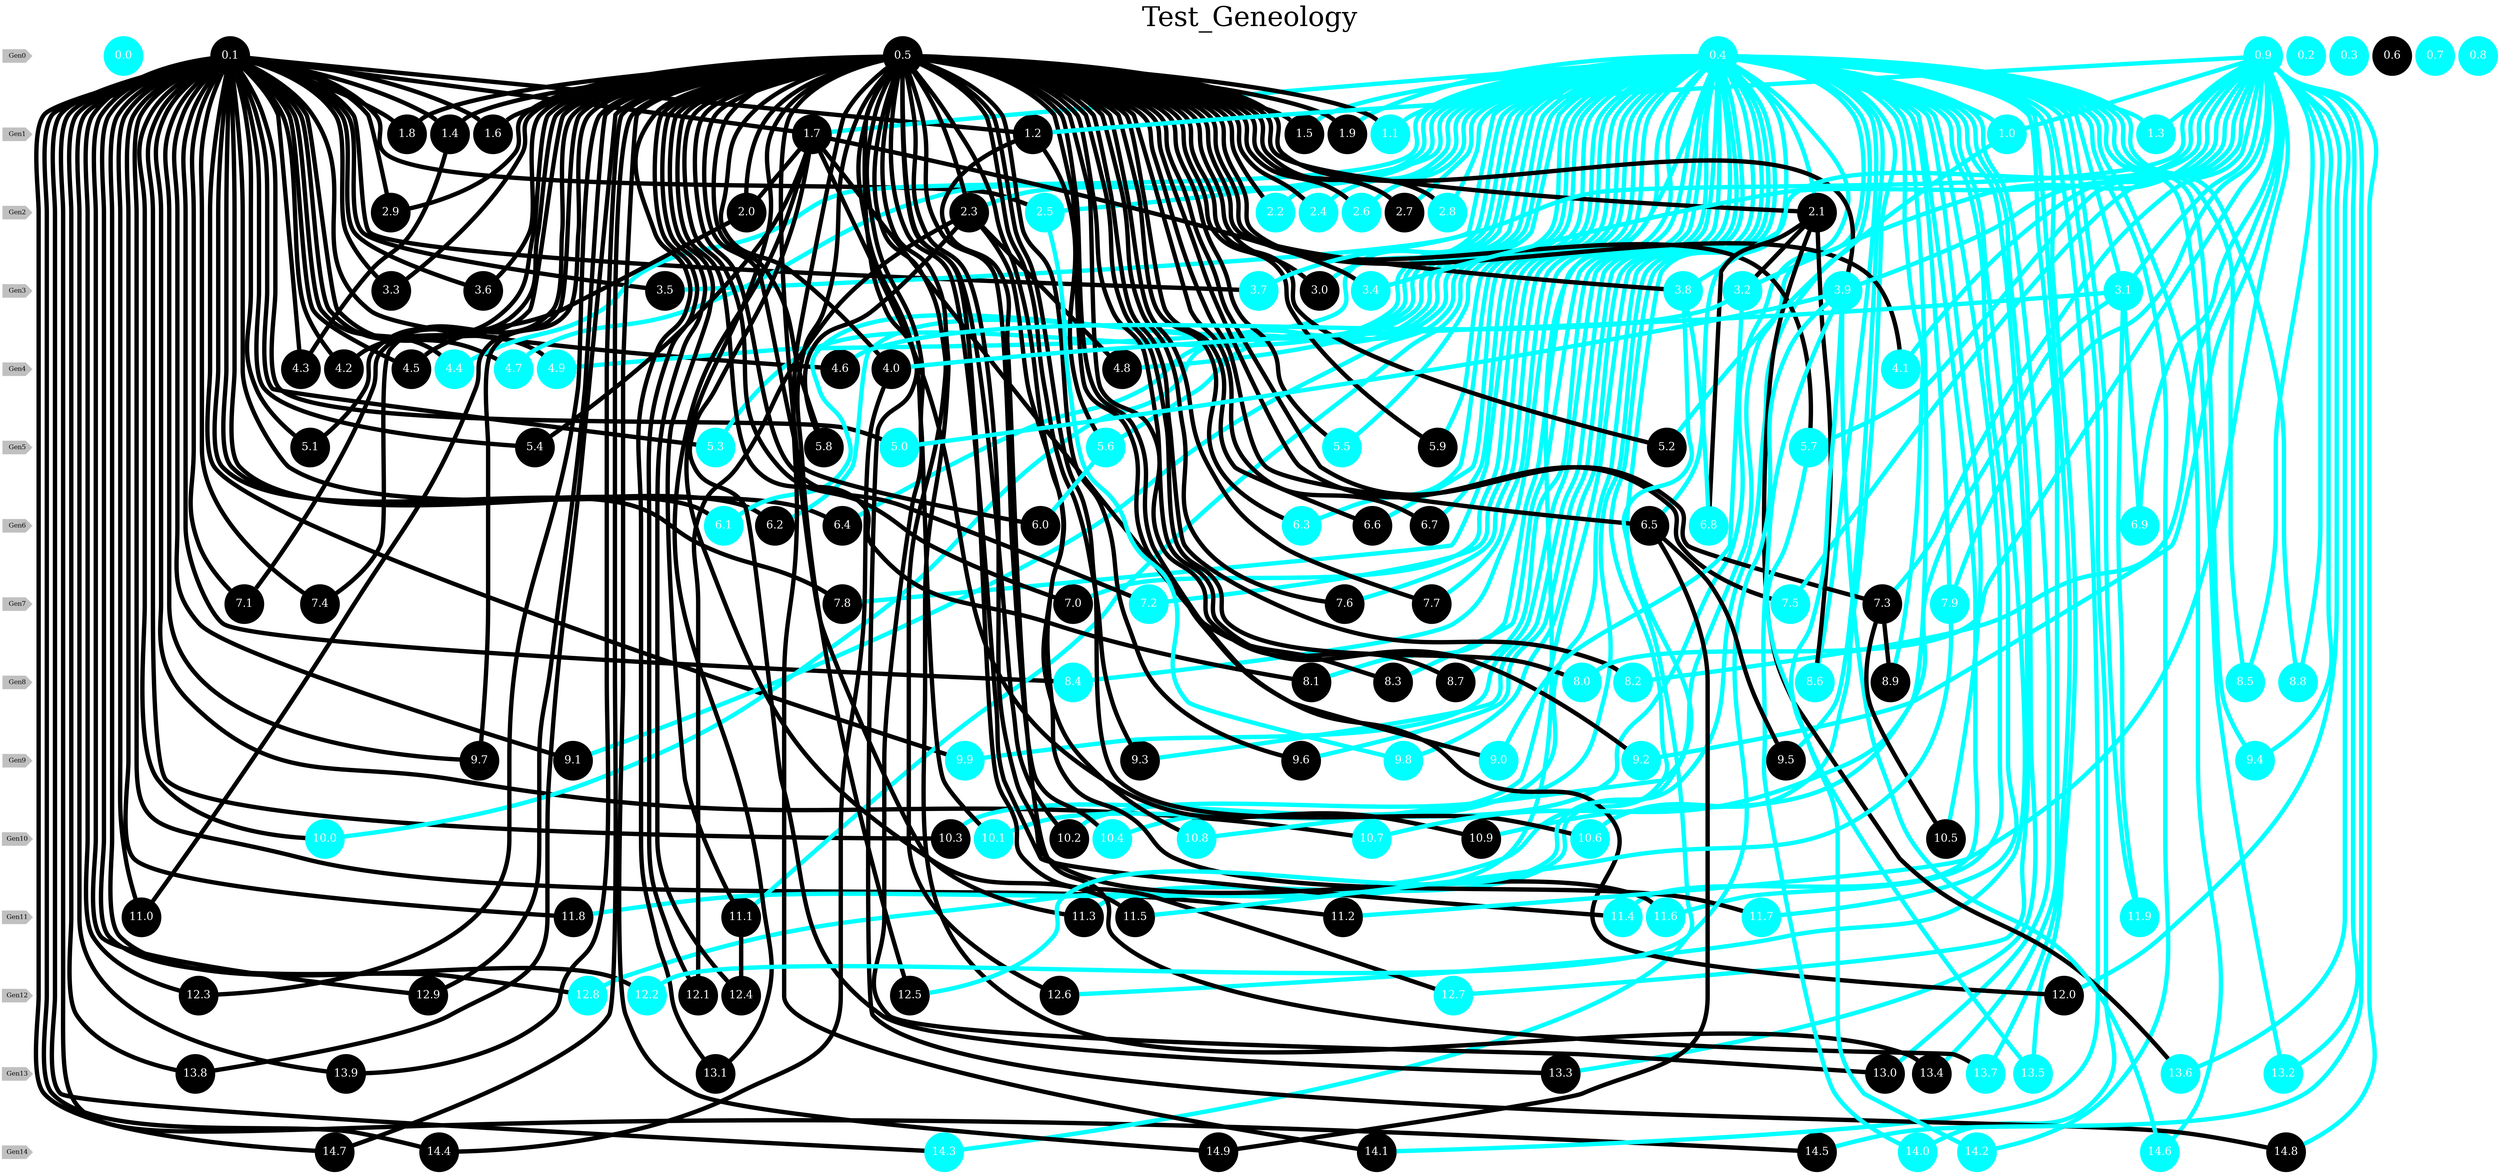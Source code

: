 graph Test_Geneology{
   label=<<FONT POINT-SIZE='50'>Test_Geneology</FONT>>;
   labelloc=tp;
   graph [splines=splines];
   graph [nodesep=0.1];
   graph [ranksep=1];
   node [style=filled];
   node [fontcolor=white];
   node [fixedsize=true];
   subgraph generations_labels {
       node[color=grey style=filled fontsize=12 shape=cds fontcolor=black fixedsize=false];edge[style=invis]
      Gen0 -- Gen1 -- Gen2 -- Gen3 -- Gen4 -- Gen5 -- Gen6 -- Gen7 -- Gen8 -- Gen9 -- Gen10 -- Gen11 -- Gen12 -- Gen13 -- Gen14;
   }
   {rank=same;Gen0;0.0;0.1;0.2;0.3;0.4;0.5;0.6;0.7;0.8;0.9;}
   {rank=same;Gen1;1.0;1.1;1.2;1.3;1.4;1.5;1.6;1.7;1.8;1.9;}
   {rank=same;Gen2;2.0;2.1;2.2;2.3;2.4;2.5;2.6;2.7;2.8;2.9;}
   {rank=same;Gen3;3.0;3.1;3.2;3.3;3.4;3.5;3.6;3.7;3.8;3.9;}
   {rank=same;Gen4;4.0;4.1;4.2;4.3;4.4;4.5;4.6;4.7;4.8;4.9;}
   {rank=same;Gen5;5.0;5.1;5.2;5.3;5.4;5.5;5.6;5.7;5.8;5.9;}
   {rank=same;Gen6;6.0;6.1;6.2;6.3;6.4;6.5;6.6;6.7;6.8;6.9;}
   {rank=same;Gen7;7.0;7.1;7.2;7.3;7.4;7.5;7.6;7.7;7.8;7.9;}
   {rank=same;Gen8;8.0;8.1;8.2;8.3;8.4;8.5;8.6;8.7;8.8;8.9;}
   {rank=same;Gen9;9.0;9.1;9.2;9.3;9.4;9.5;9.6;9.7;9.8;9.9;}
   {rank=same;Gen10;10.0;10.1;10.2;10.3;10.4;10.5;10.6;10.7;10.8;10.9;}
   {rank=same;Gen11;11.0;11.1;11.2;11.3;11.4;11.5;11.6;11.7;11.8;11.9;}
   {rank=same;Gen12;12.0;12.1;12.2;12.3;12.4;12.5;12.6;12.7;12.8;12.9;}
   {rank=same;Gen13;13.0;13.1;13.2;13.3;13.4;13.5;13.6;13.7;13.8;13.9;}
   {rank=same;Gen14;14.0;14.1;14.2;14.3;14.4;14.5;14.6;14.7;14.8;14.9;}
    0.0 [color=cyan shape=circle width=1 fontsize=20.0];
    0.1 [color=black shape=circle width=1 fontsize=20.0];
    0.2 [color=cyan shape=circle width=1 fontsize=20.0];
    0.3 [color=cyan shape=circle width=1 fontsize=20.0];
    0.4 [color=cyan shape=circle width=1 fontsize=20.0];
    0.5 [color=black shape=circle width=1 fontsize=20.0];
    0.6 [color=black shape=circle width=1 fontsize=20.0];
    0.7 [color=cyan shape=circle width=1 fontsize=20.0];
    0.8 [color=cyan shape=circle width=1 fontsize=20.0];
    0.9 [color=cyan shape=circle width=1 fontsize=20.0];
    1.0 [color=cyan shape=circle width=1 fontsize=20.0];
    1.1 [color=cyan shape=circle width=1 fontsize=20.0];
    1.2 [color=black shape=circle width=1 fontsize=20.0];
    1.3 [color=cyan shape=circle width=1 fontsize=20.0];
    1.4 [color=black shape=circle width=1 fontsize=20.0];
    1.5 [color=black shape=circle width=1 fontsize=20.0];
    1.6 [color=black shape=circle width=1 fontsize=20.0];
    1.7 [color=black shape=circle width=1 fontsize=20.0];
    1.8 [color=black shape=circle width=1 fontsize=20.0];
    1.9 [color=black shape=circle width=1 fontsize=20.0];
    2.0 [color=black shape=circle width=1 fontsize=20.0];
    2.1 [color=black shape=circle width=1 fontsize=20.0];
    2.2 [color=cyan shape=circle width=1 fontsize=20.0];
    2.3 [color=black shape=circle width=1 fontsize=20.0];
    2.4 [color=cyan shape=circle width=1 fontsize=20.0];
    2.5 [color=cyan shape=circle width=1 fontsize=20.0];
    2.6 [color=cyan shape=circle width=1 fontsize=20.0];
    2.7 [color=black shape=circle width=1 fontsize=20.0];
    2.8 [color=cyan shape=circle width=1 fontsize=20.0];
    2.9 [color=black shape=circle width=1 fontsize=20.0];
    3.0 [color=black shape=circle width=1 fontsize=20.0];
    3.1 [color=cyan shape=circle width=1 fontsize=20.0];
    3.2 [color=cyan shape=circle width=1 fontsize=20.0];
    3.3 [color=black shape=circle width=1 fontsize=20.0];
    3.4 [color=cyan shape=circle width=1 fontsize=20.0];
    3.5 [color=black shape=circle width=1 fontsize=20.0];
    3.6 [color=black shape=circle width=1 fontsize=20.0];
    3.7 [color=cyan shape=circle width=1 fontsize=20.0];
    3.8 [color=cyan shape=circle width=1 fontsize=20.0];
    3.9 [color=cyan shape=circle width=1 fontsize=20.0];
    4.0 [color=black shape=circle width=1 fontsize=20.0];
    4.1 [color=cyan shape=circle width=1 fontsize=20.0];
    4.2 [color=black shape=circle width=1 fontsize=20.0];
    4.3 [color=black shape=circle width=1 fontsize=20.0];
    4.4 [color=cyan shape=circle width=1 fontsize=20.0];
    4.5 [color=black shape=circle width=1 fontsize=20.0];
    4.6 [color=black shape=circle width=1 fontsize=20.0];
    4.7 [color=cyan shape=circle width=1 fontsize=20.0];
    4.8 [color=black shape=circle width=1 fontsize=20.0];
    4.9 [color=cyan shape=circle width=1 fontsize=20.0];
    5.0 [color=cyan shape=circle width=1 fontsize=20.0];
    5.1 [color=black shape=circle width=1 fontsize=20.0];
    5.2 [color=black shape=circle width=1 fontsize=20.0];
    5.3 [color=cyan shape=circle width=1 fontsize=20.0];
    5.4 [color=black shape=circle width=1 fontsize=20.0];
    5.5 [color=cyan shape=circle width=1 fontsize=20.0];
    5.6 [color=cyan shape=circle width=1 fontsize=20.0];
    5.7 [color=cyan shape=circle width=1 fontsize=20.0];
    5.8 [color=black shape=circle width=1 fontsize=20.0];
    5.9 [color=black shape=circle width=1 fontsize=20.0];
    6.0 [color=black shape=circle width=1 fontsize=20.0];
    6.1 [color=cyan shape=circle width=1 fontsize=20.0];
    6.2 [color=black shape=circle width=1 fontsize=20.0];
    6.3 [color=cyan shape=circle width=1 fontsize=20.0];
    6.4 [color=black shape=circle width=1 fontsize=20.0];
    6.5 [color=black shape=circle width=1 fontsize=20.0];
    6.6 [color=black shape=circle width=1 fontsize=20.0];
    6.7 [color=black shape=circle width=1 fontsize=20.0];
    6.8 [color=cyan shape=circle width=1 fontsize=20.0];
    6.9 [color=cyan shape=circle width=1 fontsize=20.0];
    7.0 [color=black shape=circle width=1 fontsize=20.0];
    7.1 [color=black shape=circle width=1 fontsize=20.0];
    7.2 [color=cyan shape=circle width=1 fontsize=20.0];
    7.3 [color=black shape=circle width=1 fontsize=20.0];
    7.4 [color=black shape=circle width=1 fontsize=20.0];
    7.5 [color=cyan shape=circle width=1 fontsize=20.0];
    7.6 [color=black shape=circle width=1 fontsize=20.0];
    7.7 [color=black shape=circle width=1 fontsize=20.0];
    7.8 [color=black shape=circle width=1 fontsize=20.0];
    7.9 [color=cyan shape=circle width=1 fontsize=20.0];
    8.0 [color=cyan shape=circle width=1 fontsize=20.0];
    8.1 [color=black shape=circle width=1 fontsize=20.0];
    8.2 [color=cyan shape=circle width=1 fontsize=20.0];
    8.3 [color=black shape=circle width=1 fontsize=20.0];
    8.4 [color=cyan shape=circle width=1 fontsize=20.0];
    8.5 [color=cyan shape=circle width=1 fontsize=20.0];
    8.6 [color=cyan shape=circle width=1 fontsize=20.0];
    8.7 [color=black shape=circle width=1 fontsize=20.0];
    8.8 [color=cyan shape=circle width=1 fontsize=20.0];
    8.9 [color=black shape=circle width=1 fontsize=20.0];
    9.0 [color=cyan shape=circle width=1 fontsize=20.0];
    9.1 [color=black shape=circle width=1 fontsize=20.0];
    9.2 [color=cyan shape=circle width=1 fontsize=20.0];
    9.3 [color=black shape=circle width=1 fontsize=20.0];
    9.4 [color=cyan shape=circle width=1 fontsize=20.0];
    9.5 [color=black shape=circle width=1 fontsize=20.0];
    9.6 [color=black shape=circle width=1 fontsize=20.0];
    9.7 [color=black shape=circle width=1 fontsize=20.0];
    9.8 [color=cyan shape=circle width=1 fontsize=20.0];
    9.9 [color=cyan shape=circle width=1 fontsize=20.0];
    10.0 [color=cyan shape=circle width=1 fontsize=20.0];
    10.1 [color=cyan shape=circle width=1 fontsize=20.0];
    10.2 [color=black shape=circle width=1 fontsize=20.0];
    10.3 [color=black shape=circle width=1 fontsize=20.0];
    10.4 [color=cyan shape=circle width=1 fontsize=20.0];
    10.5 [color=black shape=circle width=1 fontsize=20.0];
    10.6 [color=cyan shape=circle width=1 fontsize=20.0];
    10.7 [color=cyan shape=circle width=1 fontsize=20.0];
    10.8 [color=cyan shape=circle width=1 fontsize=20.0];
    10.9 [color=black shape=circle width=1 fontsize=20.0];
    11.0 [color=black shape=circle width=1 fontsize=20.0];
    11.1 [color=black shape=circle width=1 fontsize=20.0];
    11.2 [color=black shape=circle width=1 fontsize=20.0];
    11.3 [color=black shape=circle width=1 fontsize=20.0];
    11.4 [color=cyan shape=circle width=1 fontsize=20.0];
    11.5 [color=black shape=circle width=1 fontsize=20.0];
    11.6 [color=cyan shape=circle width=1 fontsize=20.0];
    11.7 [color=cyan shape=circle width=1 fontsize=20.0];
    11.8 [color=black shape=circle width=1 fontsize=20.0];
    11.9 [color=cyan shape=circle width=1 fontsize=20.0];
    12.0 [color=black shape=circle width=1 fontsize=20.0];
    12.1 [color=black shape=circle width=1 fontsize=20.0];
    12.2 [color=cyan shape=circle width=1 fontsize=20.0];
    12.3 [color=black shape=circle width=1 fontsize=20.0];
    12.4 [color=black shape=circle width=1 fontsize=20.0];
    12.5 [color=black shape=circle width=1 fontsize=20.0];
    12.6 [color=black shape=circle width=1 fontsize=20.0];
    12.7 [color=cyan shape=circle width=1 fontsize=20.0];
    12.8 [color=cyan shape=circle width=1 fontsize=20.0];
    12.9 [color=black shape=circle width=1 fontsize=20.0];
    13.0 [color=black shape=circle width=1 fontsize=20.0];
    13.1 [color=black shape=circle width=1 fontsize=20.0];
    13.2 [color=cyan shape=circle width=1 fontsize=20.0];
    13.3 [color=black shape=circle width=1 fontsize=20.0];
    13.4 [color=black shape=circle width=1 fontsize=20.0];
    13.5 [color=cyan shape=circle width=1 fontsize=20.0];
    13.6 [color=cyan shape=circle width=1 fontsize=20.0];
    13.7 [color=cyan shape=circle width=1 fontsize=20.0];
    13.8 [color=black shape=circle width=1 fontsize=20.0];
    13.9 [color=black shape=circle width=1 fontsize=20.0];
    14.0 [color=cyan shape=circle width=1 fontsize=20.0];
    14.1 [color=black shape=circle width=1 fontsize=20.0];
    14.2 [color=cyan shape=circle width=1 fontsize=20.0];
    14.3 [color=cyan shape=circle width=1 fontsize=20.0];
    14.4 [color=black shape=circle width=1 fontsize=20.0];
    14.5 [color=black shape=circle width=1 fontsize=20.0];
    14.6 [color=cyan shape=circle width=1 fontsize=20.0];
    14.7 [color=black shape=circle width=1 fontsize=20.0];
    14.8 [color=black shape=circle width=1 fontsize=20.0];
    14.9 [color=black shape=circle width=1 fontsize=20.0];
   0.1 -- 1.2 [color=black penwidth=8];
   0.1 -- 1.4 [color=black penwidth=8];
   0.1 -- 1.6 [color=black penwidth=8];
   0.1 -- 1.7 [color=black penwidth=8];
   0.1 -- 1.8 [color=black penwidth=8];
   0.1 -- 2.5 [color=black penwidth=8];
   0.1 -- 2.9 [color=black penwidth=8];
   0.1 -- 3.3 [color=black penwidth=8];
   0.1 -- 3.5 [color=black penwidth=8];
   0.1 -- 3.6 [color=black penwidth=8];
   0.1 -- 3.7 [color=black penwidth=8];
   0.1 -- 4.2 [color=black penwidth=8];
   0.1 -- 4.3 [color=black penwidth=8];
   0.1 -- 4.4 [color=black penwidth=8];
   0.1 -- 4.5 [color=black penwidth=8];
   0.1 -- 4.6 [color=black penwidth=8];
   0.1 -- 4.7 [color=black penwidth=8];
   0.1 -- 4.9 [color=black penwidth=8];
   0.1 -- 5.0 [color=black penwidth=8];
   0.1 -- 5.1 [color=black penwidth=8];
   0.1 -- 5.3 [color=black penwidth=8];
   0.1 -- 5.4 [color=black penwidth=8];
   0.1 -- 6.1 [color=black penwidth=8];
   0.1 -- 6.2 [color=black penwidth=8];
   0.1 -- 6.4 [color=black penwidth=8];
   0.1 -- 7.1 [color=black penwidth=8];
   0.1 -- 7.4 [color=black penwidth=8];
   0.1 -- 7.8 [color=black penwidth=8];
   0.1 -- 8.4 [color=black penwidth=8];
   0.1 -- 9.1 [color=black penwidth=8];
   0.1 -- 9.7 [color=black penwidth=8];
   0.1 -- 9.9 [color=black penwidth=8];
   0.1 -- 10.0 [color=black penwidth=8];
   0.1 -- 10.3 [color=black penwidth=8];
   0.1 -- 10.7 [color=black penwidth=8];
   0.1 -- 11.0 [color=black penwidth=8];
   0.1 -- 11.2 [color=black penwidth=8];
   0.1 -- 11.8 [color=black penwidth=8];
   0.1 -- 12.2 [color=black penwidth=8];
   0.1 -- 12.3 [color=black penwidth=8];
   0.1 -- 12.8 [color=black penwidth=8];
   0.1 -- 12.9 [color=black penwidth=8];
   0.1 -- 13.8 [color=black penwidth=8];
   0.1 -- 13.9 [color=black penwidth=8];
   0.1 -- 14.3 [color=black penwidth=8];
   0.1 -- 14.4 [color=black penwidth=8];
   0.1 -- 14.5 [color=black penwidth=8];
   0.1 -- 14.7 [color=black penwidth=8];
   0.4 -- 1.0 [color=cyan penwidth=8];
   0.4 -- 1.1 [color=cyan penwidth=8];
   0.4 -- 1.3 [color=cyan penwidth=8];
   0.4 -- 1.5 [color=cyan penwidth=8];
   0.4 -- 1.7 [color=cyan penwidth=8];
   0.4 -- 1.9 [color=cyan penwidth=8];
   0.4 -- 2.1 [color=cyan penwidth=8];
   0.4 -- 2.2 [color=cyan penwidth=8];
   0.4 -- 2.3 [color=cyan penwidth=8];
   0.4 -- 2.4 [color=cyan penwidth=8];
   0.4 -- 2.5 [color=cyan penwidth=8];
   0.4 -- 2.6 [color=cyan penwidth=8];
   0.4 -- 2.7 [color=cyan penwidth=8];
   0.4 -- 2.8 [color=cyan penwidth=8];
   0.4 -- 3.0 [color=cyan penwidth=8];
   0.4 -- 3.1 [color=cyan penwidth=8];
   0.4 -- 3.5 [color=cyan penwidth=8];
   0.4 -- 4.4 [color=cyan penwidth=8];
   0.4 -- 4.7 [color=cyan penwidth=8];
   0.4 -- 4.8 [color=cyan penwidth=8];
   0.4 -- 4.9 [color=cyan penwidth=8];
   0.4 -- 5.3 [color=cyan penwidth=8];
   0.4 -- 5.5 [color=cyan penwidth=8];
   0.4 -- 5.6 [color=cyan penwidth=8];
   0.4 -- 5.9 [color=cyan penwidth=8];
   0.4 -- 6.1 [color=cyan penwidth=8];
   0.4 -- 6.2 [color=cyan penwidth=8];
   0.4 -- 6.3 [color=cyan penwidth=8];
   0.4 -- 6.4 [color=cyan penwidth=8];
   0.4 -- 6.5 [color=cyan penwidth=8];
   0.4 -- 6.6 [color=cyan penwidth=8];
   0.4 -- 6.7 [color=cyan penwidth=8];
   0.4 -- 7.0 [color=cyan penwidth=8];
   0.4 -- 7.2 [color=cyan penwidth=8];
   0.4 -- 7.6 [color=cyan penwidth=8];
   0.4 -- 7.7 [color=cyan penwidth=8];
   0.4 -- 7.8 [color=cyan penwidth=8];
   0.4 -- 7.9 [color=cyan penwidth=8];
   0.4 -- 8.1 [color=cyan penwidth=8];
   0.4 -- 8.3 [color=cyan penwidth=8];
   0.4 -- 8.4 [color=cyan penwidth=8];
   0.4 -- 8.5 [color=cyan penwidth=8];
   0.4 -- 8.6 [color=cyan penwidth=8];
   0.4 -- 8.7 [color=cyan penwidth=8];
   0.4 -- 8.8 [color=cyan penwidth=8];
   0.4 -- 8.9 [color=cyan penwidth=8];
   0.4 -- 9.1 [color=cyan penwidth=8];
   0.4 -- 9.3 [color=cyan penwidth=8];
   0.4 -- 9.4 [color=cyan penwidth=8];
   0.4 -- 9.5 [color=cyan penwidth=8];
   0.4 -- 9.6 [color=cyan penwidth=8];
   0.4 -- 9.8 [color=cyan penwidth=8];
   0.4 -- 9.9 [color=cyan penwidth=8];
   0.4 -- 10.0 [color=cyan penwidth=8];
   0.4 -- 10.1 [color=cyan penwidth=8];
   0.4 -- 10.2 [color=cyan penwidth=8];
   0.4 -- 10.3 [color=cyan penwidth=8];
   0.4 -- 10.4 [color=cyan penwidth=8];
   0.4 -- 10.5 [color=cyan penwidth=8];
   0.4 -- 10.6 [color=cyan penwidth=8];
   0.4 -- 10.8 [color=cyan penwidth=8];
   0.4 -- 10.9 [color=cyan penwidth=8];
   0.4 -- 11.1 [color=cyan penwidth=8];
   0.4 -- 11.3 [color=cyan penwidth=8];
   0.4 -- 11.4 [color=cyan penwidth=8];
   0.4 -- 11.6 [color=cyan penwidth=8];
   0.4 -- 11.7 [color=cyan penwidth=8];
   0.4 -- 11.8 [color=cyan penwidth=8];
   0.4 -- 11.9 [color=cyan penwidth=8];
   0.4 -- 12.6 [color=cyan penwidth=8];
   0.4 -- 12.7 [color=cyan penwidth=8];
   0.4 -- 12.8 [color=cyan penwidth=8];
   0.4 -- 13.0 [color=cyan penwidth=8];
   0.4 -- 13.2 [color=cyan penwidth=8];
   0.4 -- 13.3 [color=cyan penwidth=8];
   0.4 -- 13.4 [color=cyan penwidth=8];
   0.4 -- 13.5 [color=cyan penwidth=8];
   0.4 -- 13.7 [color=cyan penwidth=8];
   0.4 -- 14.0 [color=cyan penwidth=8];
   0.4 -- 14.1 [color=cyan penwidth=8];
   0.4 -- 14.2 [color=cyan penwidth=8];
   0.4 -- 14.3 [color=cyan penwidth=8];
   0.4 -- 14.6 [color=cyan penwidth=8];
   0.5 -- 1.1 [color=black penwidth=8];
   0.5 -- 1.4 [color=black penwidth=8];
   0.5 -- 1.5 [color=black penwidth=8];
   0.5 -- 1.6 [color=black penwidth=8];
   0.5 -- 1.8 [color=black penwidth=8];
   0.5 -- 1.9 [color=black penwidth=8];
   0.5 -- 2.0 [color=black penwidth=8];
   0.5 -- 2.1 [color=black penwidth=8];
   0.5 -- 2.2 [color=black penwidth=8];
   0.5 -- 2.3 [color=black penwidth=8];
   0.5 -- 2.4 [color=black penwidth=8];
   0.5 -- 2.6 [color=black penwidth=8];
   0.5 -- 2.7 [color=black penwidth=8];
   0.5 -- 2.8 [color=black penwidth=8];
   0.5 -- 2.9 [color=black penwidth=8];
   0.5 -- 3.0 [color=black penwidth=8];
   0.5 -- 3.3 [color=black penwidth=8];
   0.5 -- 3.6 [color=black penwidth=8];
   0.5 -- 3.8 [color=black penwidth=8];
   0.5 -- 3.9 [color=black penwidth=8];
   0.5 -- 4.0 [color=black penwidth=8];
   0.5 -- 4.1 [color=black penwidth=8];
   0.5 -- 4.2 [color=black penwidth=8];
   0.5 -- 5.1 [color=black penwidth=8];
   0.5 -- 5.2 [color=black penwidth=8];
   0.5 -- 5.5 [color=black penwidth=8];
   0.5 -- 5.7 [color=black penwidth=8];
   0.5 -- 5.8 [color=black penwidth=8];
   0.5 -- 5.9 [color=black penwidth=8];
   0.5 -- 6.0 [color=black penwidth=8];
   0.5 -- 6.3 [color=black penwidth=8];
   0.5 -- 6.5 [color=black penwidth=8];
   0.5 -- 6.6 [color=black penwidth=8];
   0.5 -- 6.7 [color=black penwidth=8];
   0.5 -- 7.0 [color=black penwidth=8];
   0.5 -- 7.1 [color=black penwidth=8];
   0.5 -- 7.2 [color=black penwidth=8];
   0.5 -- 7.3 [color=black penwidth=8];
   0.5 -- 7.4 [color=black penwidth=8];
   0.5 -- 7.5 [color=black penwidth=8];
   0.5 -- 7.6 [color=black penwidth=8];
   0.5 -- 7.7 [color=black penwidth=8];
   0.5 -- 8.0 [color=black penwidth=8];
   0.5 -- 8.1 [color=black penwidth=8];
   0.5 -- 8.2 [color=black penwidth=8];
   0.5 -- 8.7 [color=black penwidth=8];
   0.5 -- 9.0 [color=black penwidth=8];
   0.5 -- 9.2 [color=black penwidth=8];
   0.5 -- 9.3 [color=black penwidth=8];
   0.5 -- 9.6 [color=black penwidth=8];
   0.5 -- 9.7 [color=black penwidth=8];
   0.5 -- 10.1 [color=black penwidth=8];
   0.5 -- 10.2 [color=black penwidth=8];
   0.5 -- 10.4 [color=black penwidth=8];
   0.5 -- 10.6 [color=black penwidth=8];
   0.5 -- 11.0 [color=black penwidth=8];
   0.5 -- 11.1 [color=black penwidth=8];
   0.5 -- 11.3 [color=black penwidth=8];
   0.5 -- 11.4 [color=black penwidth=8];
   0.5 -- 11.5 [color=black penwidth=8];
   0.5 -- 11.6 [color=black penwidth=8];
   0.5 -- 11.7 [color=black penwidth=8];
   0.5 -- 12.0 [color=black penwidth=8];
   0.5 -- 12.1 [color=black penwidth=8];
   0.5 -- 12.3 [color=black penwidth=8];
   0.5 -- 12.4 [color=black penwidth=8];
   0.5 -- 12.5 [color=black penwidth=8];
   0.5 -- 12.6 [color=black penwidth=8];
   0.5 -- 12.7 [color=black penwidth=8];
   0.5 -- 12.9 [color=black penwidth=8];
   0.5 -- 13.0 [color=black penwidth=8];
   0.5 -- 13.1 [color=black penwidth=8];
   0.5 -- 13.4 [color=black penwidth=8];
   0.5 -- 13.8 [color=black penwidth=8];
   0.5 -- 13.9 [color=black penwidth=8];
   0.5 -- 14.1 [color=black penwidth=8];
   0.5 -- 14.7 [color=black penwidth=8];
   0.5 -- 14.8 [color=black penwidth=8];
   0.5 -- 14.9 [color=black penwidth=8];
   0.9 -- 1.0 [color=cyan penwidth=8];
   0.9 -- 1.2 [color=cyan penwidth=8];
   0.9 -- 1.3 [color=cyan penwidth=8];
   0.9 -- 3.1 [color=cyan penwidth=8];
   0.9 -- 3.2 [color=cyan penwidth=8];
   0.9 -- 3.4 [color=cyan penwidth=8];
   0.9 -- 3.7 [color=cyan penwidth=8];
   0.9 -- 3.8 [color=cyan penwidth=8];
   0.9 -- 3.9 [color=cyan penwidth=8];
   0.9 -- 4.1 [color=cyan penwidth=8];
   0.9 -- 5.7 [color=cyan penwidth=8];
   0.9 -- 6.9 [color=cyan penwidth=8];
   0.9 -- 7.3 [color=cyan penwidth=8];
   0.9 -- 7.5 [color=cyan penwidth=8];
   0.9 -- 7.9 [color=cyan penwidth=8];
   0.9 -- 8.0 [color=cyan penwidth=8];
   0.9 -- 8.2 [color=cyan penwidth=8];
   0.9 -- 8.5 [color=cyan penwidth=8];
   0.9 -- 8.8 [color=cyan penwidth=8];
   0.9 -- 9.2 [color=cyan penwidth=8];
   0.9 -- 9.4 [color=cyan penwidth=8];
   0.9 -- 11.2 [color=cyan penwidth=8];
   0.9 -- 12.0 [color=cyan penwidth=8];
   0.9 -- 13.2 [color=cyan penwidth=8];
   0.9 -- 13.6 [color=cyan penwidth=8];
   0.9 -- 14.5 [color=cyan penwidth=8];
   0.9 -- 14.8 [color=cyan penwidth=8];
   1.0 -- 5.2 [color=cyan penwidth=8];
   1.2 -- 5.6 [color=black penwidth=8];
   1.2 -- 13.7 [color=black penwidth=8];
   1.4 -- 4.3 [color=black penwidth=8];
   1.7 -- 2.0 [color=black penwidth=8];
   1.7 -- 3.4 [color=black penwidth=8];
   1.7 -- 5.4 [color=black penwidth=8];
   1.7 -- 8.3 [color=black penwidth=8];
   1.7 -- 10.9 [color=black penwidth=8];
   1.7 -- 13.1 [color=black penwidth=8];
   1.7 -- 13.3 [color=black penwidth=8];
   2.0 -- 4.5 [color=black penwidth=8];
   2.1 -- 3.2 [color=black penwidth=8];
   2.1 -- 6.8 [color=black penwidth=8];
   2.1 -- 8.6 [color=black penwidth=8];
   2.1 -- 13.6 [color=black penwidth=8];
   2.3 -- 4.8 [color=black penwidth=8];
   2.3 -- 5.8 [color=black penwidth=8];
   2.3 -- 10.8 [color=black penwidth=8];
   2.3 -- 12.1 [color=black penwidth=8];
   2.5 -- 9.8 [color=cyan penwidth=8];
   3.1 -- 4.0 [color=cyan penwidth=8];
   3.1 -- 6.9 [color=cyan penwidth=8];
   3.1 -- 10.7 [color=cyan penwidth=8];
   3.1 -- 11.9 [color=cyan penwidth=8];
   3.2 -- 4.6 [color=cyan penwidth=8];
   3.2 -- 9.0 [color=cyan penwidth=8];
   3.8 -- 6.8 [color=cyan penwidth=8];
   3.8 -- 12.5 [color=cyan penwidth=8];
   3.9 -- 5.0 [color=cyan penwidth=8];
   3.9 -- 12.2 [color=cyan penwidth=8];
   3.9 -- 14.0 [color=cyan penwidth=8];
   3.9 -- 14.2 [color=cyan penwidth=8];
   3.9 -- 14.6 [color=cyan penwidth=8];
   4.0 -- 14.4 [color=black penwidth=8];
   5.6 -- 6.0 [color=cyan penwidth=8];
   5.7 -- 13.5 [color=cyan penwidth=8];
   6.5 -- 9.5 [color=black penwidth=8];
   6.5 -- 14.9 [color=black penwidth=8];
   7.3 -- 8.9 [color=black penwidth=8];
   7.3 -- 10.5 [color=black penwidth=8];
   7.9 -- 11.5 [color=cyan penwidth=8];
   11.1 -- 12.4 [color=black penwidth=8];
}
